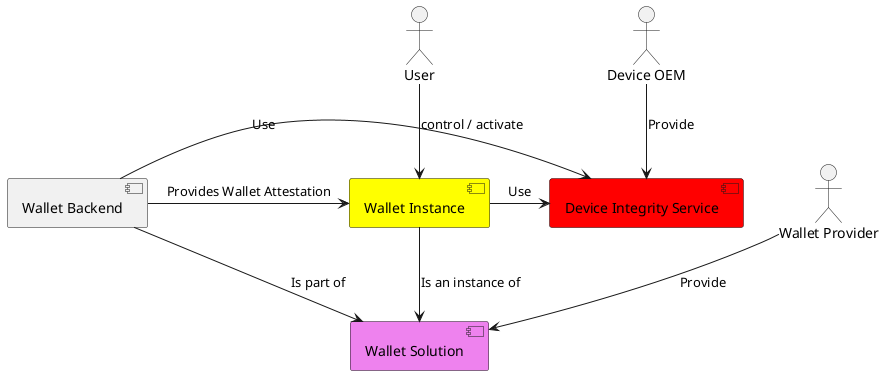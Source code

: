 @startuml Wallet Solution Schema
actor "User" as user 
actor "Wallet Provider" as wallet_provider 
actor "Device OEM" as oem 

component "Wallet Solution" as wallet_solution #violet
component "Wallet Instance" as wallet_instance #yellow
component "Wallet Backend" as wallet_backend 
component "Device Integrity Service" as integrity_api  #red

wallet_instance -right-> integrity_api: Use
wallet_backend -right-> integrity_api: Use

wallet_backend -right-> wallet_solution: Is part of
wallet_backend -right-> wallet_instance: Provides Wallet Attestation


user --> wallet_instance: control / activate
wallet_instance --> wallet_solution: Is an instance of
wallet_provider --> wallet_solution: Provide
oem --> integrity_api: Provide
@enduml